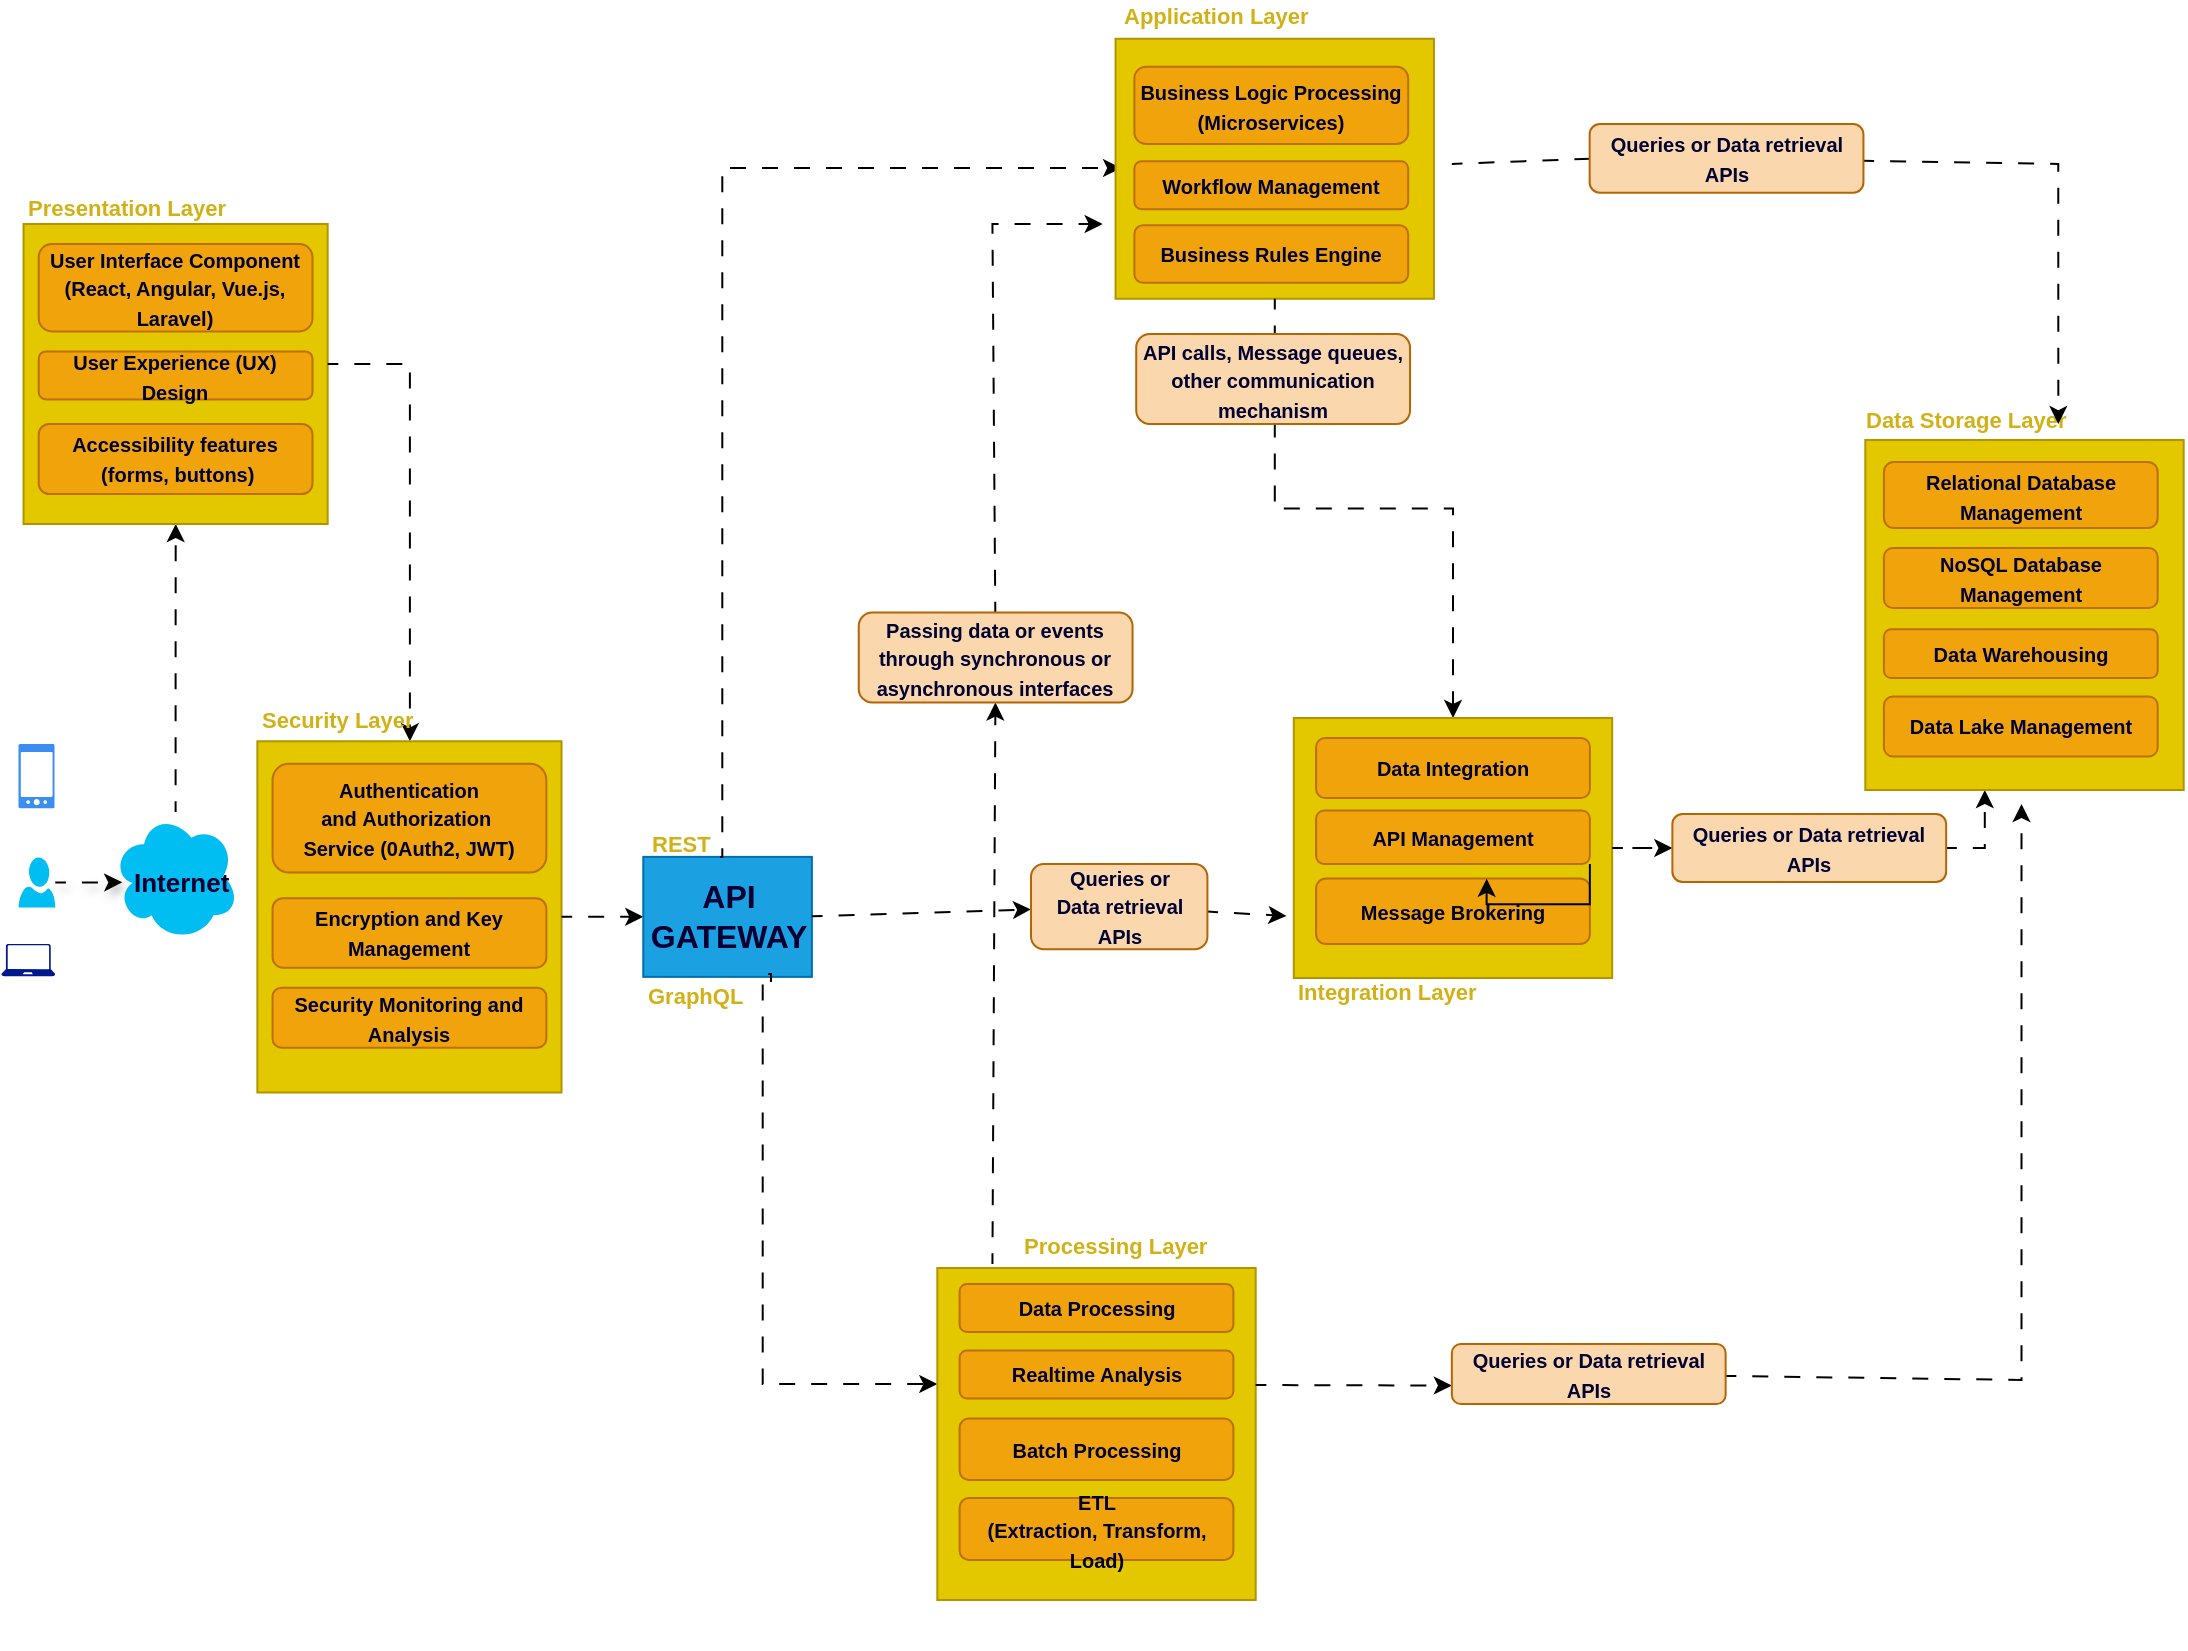 <mxfile version="24.2.0" type="github">
  <diagram name=" IMS Design" id="VsOKy8HMH-eMZyT6rsmT">
    <mxGraphModel dx="1034" dy="412" grid="1" gridSize="10" guides="1" tooltips="1" connect="1" arrows="1" fold="1" page="1" pageScale="1" pageWidth="1100" pageHeight="850" math="0" shadow="0">
      <root>
        <mxCell id="0" />
        <mxCell id="1" parent="0" />
        <mxCell id="oJ0oxciB_dJQakIOD-1f-190" value="" style="group" parent="1" vertex="1" connectable="0">
          <mxGeometry x="10.68" y="21" width="1089.32" height="822" as="geometry" />
        </mxCell>
        <mxCell id="oJ0oxciB_dJQakIOD-1f-88" value="" style="edgeStyle=orthogonalEdgeStyle;rounded=0;orthogonalLoop=1;jettySize=auto;html=1;flowAnimation=1;" parent="oJ0oxciB_dJQakIOD-1f-190" source="oJ0oxciB_dJQakIOD-1f-6" target="oJ0oxciB_dJQakIOD-1f-87" edge="1">
          <mxGeometry relative="1" as="geometry" />
        </mxCell>
        <mxCell id="oJ0oxciB_dJQakIOD-1f-6" value="" style="ellipse;shape=cloud;whiteSpace=wrap;html=1;verticalAlign=top;fillColor=#00BEF2;strokeColor=none;" parent="oJ0oxciB_dJQakIOD-1f-190" vertex="1">
          <mxGeometry x="55.423" y="404" width="63.398" height="64.5" as="geometry" />
        </mxCell>
        <mxCell id="oJ0oxciB_dJQakIOD-1f-1" value="" style="sketch=0;html=1;aspect=fixed;strokeColor=none;shadow=0;fillColor=#3B8DF1;verticalAlign=top;labelPosition=center;verticalLabelPosition=bottom;shape=mxgraph.gcp2.phone_android" parent="oJ0oxciB_dJQakIOD-1f-190" vertex="1">
          <mxGeometry x="8.563" y="370" width="18.009" height="32.159" as="geometry" />
        </mxCell>
        <mxCell id="oJ0oxciB_dJQakIOD-1f-2" value="" style="sketch=0;aspect=fixed;pointerEvents=1;shadow=0;dashed=0;html=1;strokeColor=none;labelPosition=center;verticalLabelPosition=bottom;verticalAlign=top;align=center;fillColor=#00188D;shape=mxgraph.azure.laptop" parent="oJ0oxciB_dJQakIOD-1f-190" vertex="1">
          <mxGeometry y="470" width="26.94" height="16.162" as="geometry" />
        </mxCell>
        <mxCell id="oJ0oxciB_dJQakIOD-1f-7" value="" style="edgeStyle=orthogonalEdgeStyle;rounded=0;orthogonalLoop=1;jettySize=auto;html=1;entryX=0.079;entryY=0.545;entryDx=0;entryDy=0;entryPerimeter=0;shadow=1;flowAnimation=1;" parent="oJ0oxciB_dJQakIOD-1f-190" source="oJ0oxciB_dJQakIOD-1f-3" target="oJ0oxciB_dJQakIOD-1f-6" edge="1">
          <mxGeometry relative="1" as="geometry" />
        </mxCell>
        <mxCell id="oJ0oxciB_dJQakIOD-1f-3" value="" style="verticalLabelPosition=bottom;html=1;verticalAlign=top;align=center;strokeColor=none;fillColor=#00BEF2;shape=mxgraph.azure.user;" parent="oJ0oxciB_dJQakIOD-1f-190" vertex="1">
          <mxGeometry x="8.563" y="426.75" width="18.376" height="25" as="geometry" />
        </mxCell>
        <mxCell id="oJ0oxciB_dJQakIOD-1f-90" value="" style="group" parent="oJ0oxciB_dJQakIOD-1f-190" vertex="1" connectable="0">
          <mxGeometry x="11.09" y="110" width="152.064" height="205.62" as="geometry" />
        </mxCell>
        <mxCell id="oJ0oxciB_dJQakIOD-1f-91" value="" style="group" parent="oJ0oxciB_dJQakIOD-1f-90" vertex="1" connectable="0">
          <mxGeometry width="152.064" height="150" as="geometry" />
        </mxCell>
        <mxCell id="oJ0oxciB_dJQakIOD-1f-87" value="" style="whiteSpace=wrap;html=1;verticalAlign=top;fillColor=#e3c800;strokeColor=#B09500;fontColor=#000000;" parent="oJ0oxciB_dJQakIOD-1f-91" vertex="1">
          <mxGeometry width="152.064" height="150" as="geometry" />
        </mxCell>
        <mxCell id="oJ0oxciB_dJQakIOD-1f-49" value="&lt;font size=&quot;1&quot; color=&quot;#000033&quot;&gt;&lt;b style=&quot;&quot;&gt;User Interface Component (React, Angular, Vue.js, Laravel)&lt;/b&gt;&lt;/font&gt;" style="rounded=1;whiteSpace=wrap;html=1;fillColor=#f0a30a;fontColor=#000000;strokeColor=#BD7000;" parent="oJ0oxciB_dJQakIOD-1f-91" vertex="1">
          <mxGeometry x="7.58" y="10" width="136.903" height="43.69" as="geometry" />
        </mxCell>
        <mxCell id="oJ0oxciB_dJQakIOD-1f-50" value="&lt;b style=&quot;color: rgb(0, 0, 51);&quot;&gt;&lt;font style=&quot;font-size: 10px;&quot;&gt;User Experience (UX) Design&lt;/font&gt;&lt;/b&gt;" style="rounded=1;whiteSpace=wrap;html=1;fillColor=#f0a30a;fontColor=#000000;strokeColor=#BD7000;" parent="oJ0oxciB_dJQakIOD-1f-91" vertex="1">
          <mxGeometry x="7.58" y="63.69" width="136.903" height="24" as="geometry" />
        </mxCell>
        <mxCell id="oJ0oxciB_dJQakIOD-1f-51" value="&lt;b style=&quot;color: rgb(0, 0, 51); font-size: 10px;&quot;&gt;Accessibility features&lt;br&gt;&amp;nbsp;(forms, buttons)&lt;/b&gt;" style="rounded=1;whiteSpace=wrap;html=1;fillColor=#f0a30a;fontColor=#000000;strokeColor=#BD7000;" parent="oJ0oxciB_dJQakIOD-1f-91" vertex="1">
          <mxGeometry x="7.58" y="99.94" width="136.903" height="35.06" as="geometry" />
        </mxCell>
        <mxCell id="oJ0oxciB_dJQakIOD-1f-93" value="" style="edgeStyle=orthogonalEdgeStyle;rounded=0;orthogonalLoop=1;jettySize=auto;html=1;flowAnimation=1;" parent="oJ0oxciB_dJQakIOD-1f-190" source="oJ0oxciB_dJQakIOD-1f-87" target="oJ0oxciB_dJQakIOD-1f-92" edge="1">
          <mxGeometry relative="1" as="geometry">
            <Array as="points">
              <mxPoint x="204.271" y="180" />
            </Array>
          </mxGeometry>
        </mxCell>
        <mxCell id="oJ0oxciB_dJQakIOD-1f-96" value="" style="group" parent="oJ0oxciB_dJQakIOD-1f-190" vertex="1" connectable="0">
          <mxGeometry x="128.009" y="334.25" width="152.064" height="210" as="geometry" />
        </mxCell>
        <mxCell id="oJ0oxciB_dJQakIOD-1f-92" value="" style="whiteSpace=wrap;html=1;verticalAlign=top;fillColor=#e3c800;strokeColor=#B09500;fontColor=#000000;" parent="oJ0oxciB_dJQakIOD-1f-96" vertex="1">
          <mxGeometry y="34.38" width="152.064" height="175.62" as="geometry" />
        </mxCell>
        <mxCell id="oJ0oxciB_dJQakIOD-1f-70" value="&lt;font size=&quot;1&quot; color=&quot;#000033&quot;&gt;&lt;b style=&quot;&quot;&gt;Authentication and&amp;nbsp;&lt;/b&gt;&lt;/font&gt;&lt;b style=&quot;color: rgb(0, 0, 51); font-size: x-small;&quot;&gt;Authorization&amp;nbsp; Service&lt;/b&gt;&lt;font size=&quot;1&quot; color=&quot;#000033&quot;&gt;&lt;b style=&quot;&quot;&gt;&amp;nbsp;(0Auth2, JWT)&lt;/b&gt;&lt;/font&gt;" style="rounded=1;whiteSpace=wrap;html=1;fillColor=#f0a30a;fontColor=#000000;strokeColor=#BD7000;" parent="oJ0oxciB_dJQakIOD-1f-96" vertex="1">
          <mxGeometry x="7.58" y="45.59" width="136.903" height="54.41" as="geometry" />
        </mxCell>
        <mxCell id="oJ0oxciB_dJQakIOD-1f-71" value="&lt;b style=&quot;color: rgb(0, 0, 51);&quot;&gt;&lt;font style=&quot;font-size: 10px;&quot;&gt;Encryption and Key Management&lt;/font&gt;&lt;/b&gt;" style="rounded=1;whiteSpace=wrap;html=1;fillColor=#f0a30a;fontColor=#000000;strokeColor=#BD7000;" parent="oJ0oxciB_dJQakIOD-1f-96" vertex="1">
          <mxGeometry x="7.58" y="112.84" width="136.903" height="34.75" as="geometry" />
        </mxCell>
        <mxCell id="oJ0oxciB_dJQakIOD-1f-72" value="&lt;font color=&quot;#000033&quot;&gt;&lt;span style=&quot;font-size: 10px;&quot;&gt;&lt;b&gt;Security Monitoring and Analysis&lt;/b&gt;&lt;/span&gt;&lt;/font&gt;" style="rounded=1;whiteSpace=wrap;html=1;fillColor=#f0a30a;fontColor=#000000;strokeColor=#BD7000;" parent="oJ0oxciB_dJQakIOD-1f-96" vertex="1">
          <mxGeometry x="7.58" y="157.59" width="136.903" height="30" as="geometry" />
        </mxCell>
        <mxCell id="oJ0oxciB_dJQakIOD-1f-48" value="&lt;span style=&quot;color: rgb(209, 177, 21); font-weight: 700; text-wrap: nowrap; font-size: 11px;&quot;&gt;&lt;font style=&quot;font-size: 11px;&quot;&gt;Security Layer&lt;/font&gt;&lt;/span&gt;&lt;div style=&quot;color: rgb(209, 177, 21); font-weight: 700; text-wrap: nowrap; font-size: 11px;&quot;&gt;&lt;br&gt;&lt;/div&gt;" style="text;html=1;align=left;verticalAlign=middle;whiteSpace=wrap;rounded=0;" parent="oJ0oxciB_dJQakIOD-1f-96" vertex="1">
          <mxGeometry x="0.459" y="15" width="82.693" height="30" as="geometry" />
        </mxCell>
        <mxCell id="oJ0oxciB_dJQakIOD-1f-123" value="" style="edgeStyle=orthogonalEdgeStyle;rounded=0;orthogonalLoop=1;jettySize=auto;html=1;flowAnimation=1;" parent="oJ0oxciB_dJQakIOD-1f-190" source="oJ0oxciB_dJQakIOD-1f-92" target="oJ0oxciB_dJQakIOD-1f-122" edge="1">
          <mxGeometry relative="1" as="geometry" />
        </mxCell>
        <mxCell id="oJ0oxciB_dJQakIOD-1f-125" value="" style="group" parent="oJ0oxciB_dJQakIOD-1f-190" vertex="1" connectable="0">
          <mxGeometry x="320.961" y="426.44" width="84.301" height="60" as="geometry" />
        </mxCell>
        <mxCell id="oJ0oxciB_dJQakIOD-1f-122" value="" style="whiteSpace=wrap;html=1;verticalAlign=top;fillColor=#1ba1e2;strokeColor=#006EAF;fontColor=#ffffff;" parent="oJ0oxciB_dJQakIOD-1f-125" vertex="1">
          <mxGeometry width="84.301" height="60" as="geometry" />
        </mxCell>
        <mxCell id="oJ0oxciB_dJQakIOD-1f-124" value="&lt;div style=&quot;font-weight: 700; text-wrap: nowrap; font-size: 16px;&quot;&gt;&lt;font style=&quot;font-size: 16px;&quot; color=&quot;#000033&quot;&gt;API &lt;br&gt;GATEWAY&lt;/font&gt;&lt;/div&gt;" style="text;html=1;align=center;verticalAlign=middle;whiteSpace=wrap;rounded=0;container=0;" parent="oJ0oxciB_dJQakIOD-1f-125" vertex="1">
          <mxGeometry x="1.608" y="15" width="82.693" height="30" as="geometry" />
        </mxCell>
        <mxCell id="oJ0oxciB_dJQakIOD-1f-127" value="&lt;div style=&quot;color: rgb(209, 177, 21); text-wrap: nowrap; font-size: 11px;&quot;&gt;&lt;b&gt;REST&lt;/b&gt;&lt;/div&gt;" style="text;html=1;align=left;verticalAlign=middle;whiteSpace=wrap;rounded=0;container=0;" parent="oJ0oxciB_dJQakIOD-1f-190" vertex="1">
          <mxGeometry x="323.717" y="410" width="36.753" height="19" as="geometry" />
        </mxCell>
        <mxCell id="oJ0oxciB_dJQakIOD-1f-128" value="&lt;div style=&quot;color: rgb(209, 177, 21); font-weight: 700; text-wrap: nowrap; font-size: 11px;&quot;&gt;GraphQL&lt;/div&gt;" style="text;html=1;align=left;verticalAlign=middle;whiteSpace=wrap;rounded=0;container=0;" parent="oJ0oxciB_dJQakIOD-1f-190" vertex="1">
          <mxGeometry x="320.961" y="488" width="55.129" height="16" as="geometry" />
        </mxCell>
        <mxCell id="oJ0oxciB_dJQakIOD-1f-130" value="&lt;div style=&quot;text-wrap: nowrap; font-size: 13px;&quot;&gt;Internet&lt;/div&gt;" style="text;html=1;align=left;verticalAlign=middle;whiteSpace=wrap;rounded=0;container=0;fontColor=#000033;fontStyle=1;fontSize=13;" parent="oJ0oxciB_dJQakIOD-1f-190" vertex="1">
          <mxGeometry x="64.611" y="429" width="55.129" height="20" as="geometry" />
        </mxCell>
        <mxCell id="oJ0oxciB_dJQakIOD-1f-132" value="" style="edgeStyle=orthogonalEdgeStyle;rounded=0;orthogonalLoop=1;jettySize=auto;html=1;exitX=0.75;exitY=0;exitDx=0;exitDy=0;flowAnimation=1;" parent="oJ0oxciB_dJQakIOD-1f-190" edge="1">
          <mxGeometry relative="1" as="geometry">
            <mxPoint x="359.379" y="426.44" as="sourcePoint" />
            <mxPoint x="559.853" y="82" as="targetPoint" />
            <Array as="points">
              <mxPoint x="360.47" y="426" />
              <mxPoint x="360.47" y="82" />
            </Array>
          </mxGeometry>
        </mxCell>
        <mxCell id="oJ0oxciB_dJQakIOD-1f-137" value="" style="group" parent="oJ0oxciB_dJQakIOD-1f-190" vertex="1" connectable="0">
          <mxGeometry x="535.963" width="159.185" height="147.38" as="geometry" />
        </mxCell>
        <mxCell id="oJ0oxciB_dJQakIOD-1f-131" value="" style="whiteSpace=wrap;html=1;fillColor=#e3c800;fontColor=#000000;strokeColor=#B09500;" parent="oJ0oxciB_dJQakIOD-1f-137" vertex="1">
          <mxGeometry x="21.133" y="17.38" width="159.185" height="130" as="geometry" />
        </mxCell>
        <mxCell id="oJ0oxciB_dJQakIOD-1f-133" value="&lt;span style=&quot;color: rgb(209, 177, 21); font-weight: 700; text-wrap: nowrap; font-size: 11px;&quot;&gt;&lt;font style=&quot;font-size: 11px;&quot;&gt;Application Layer&lt;/font&gt;&lt;/span&gt;&lt;div style=&quot;color: rgb(209, 177, 21); font-weight: 700; text-wrap: nowrap; font-size: 11px;&quot;&gt;&lt;br&gt;&lt;/div&gt;" style="text;html=1;align=left;verticalAlign=middle;whiteSpace=wrap;rounded=0;container=0;" parent="oJ0oxciB_dJQakIOD-1f-137" vertex="1">
          <mxGeometry x="23.2" width="91.882" height="24.38" as="geometry" />
        </mxCell>
        <mxCell id="oJ0oxciB_dJQakIOD-1f-134" value="&lt;font size=&quot;1&quot; color=&quot;#000033&quot;&gt;&lt;b style=&quot;&quot;&gt;Business Logic Processing&lt;br&gt;(Microservices)&lt;/b&gt;&lt;/font&gt;" style="rounded=1;whiteSpace=wrap;html=1;fillColor=#f0a30a;fontColor=#000000;strokeColor=#BD7000;container=0;" parent="oJ0oxciB_dJQakIOD-1f-137" vertex="1">
          <mxGeometry x="30.551" y="31.38" width="136.903" height="38.62" as="geometry" />
        </mxCell>
        <mxCell id="oJ0oxciB_dJQakIOD-1f-135" value="&lt;font size=&quot;1&quot; color=&quot;#000033&quot;&gt;&lt;b style=&quot;&quot;&gt;Workflow Management&lt;/b&gt;&lt;/font&gt;" style="rounded=1;whiteSpace=wrap;html=1;fillColor=#f0a30a;fontColor=#000000;strokeColor=#BD7000;container=0;" parent="oJ0oxciB_dJQakIOD-1f-137" vertex="1">
          <mxGeometry x="30.551" y="78.63" width="136.903" height="24" as="geometry" />
        </mxCell>
        <mxCell id="oJ0oxciB_dJQakIOD-1f-136" value="&lt;b style=&quot;color: rgb(0, 0, 51);&quot;&gt;&lt;font style=&quot;font-size: 10px;&quot;&gt;Business Rules Engine&lt;/font&gt;&lt;/b&gt;" style="rounded=1;whiteSpace=wrap;html=1;fillColor=#f0a30a;fontColor=#000000;strokeColor=#BD7000;container=0;" parent="oJ0oxciB_dJQakIOD-1f-137" vertex="1">
          <mxGeometry x="30.551" y="110.63" width="136.903" height="28.75" as="geometry" />
        </mxCell>
        <mxCell id="oJ0oxciB_dJQakIOD-1f-139" value="" style="edgeStyle=orthogonalEdgeStyle;rounded=0;orthogonalLoop=1;jettySize=auto;html=1;flowAnimation=1;" parent="oJ0oxciB_dJQakIOD-1f-190" source="oJ0oxciB_dJQakIOD-1f-131" target="oJ0oxciB_dJQakIOD-1f-138" edge="1">
          <mxGeometry relative="1" as="geometry" />
        </mxCell>
        <mxCell id="oJ0oxciB_dJQakIOD-1f-146" value="" style="edgeStyle=orthogonalEdgeStyle;rounded=0;orthogonalLoop=1;jettySize=auto;html=1;exitX=1.158;exitY=0.059;exitDx=0;exitDy=0;exitPerimeter=0;flowAnimation=1;" parent="oJ0oxciB_dJQakIOD-1f-190" source="oJ0oxciB_dJQakIOD-1f-128" edge="1">
          <mxGeometry relative="1" as="geometry">
            <mxPoint x="366.901" y="530" as="sourcePoint" />
            <mxPoint x="467.971" y="690" as="targetPoint" />
            <Array as="points">
              <mxPoint x="380.684" y="485" />
              <mxPoint x="380.684" y="690" />
            </Array>
          </mxGeometry>
        </mxCell>
        <mxCell id="oJ0oxciB_dJQakIOD-1f-152" value="" style="group" parent="oJ0oxciB_dJQakIOD-1f-190" vertex="1" connectable="0">
          <mxGeometry x="646.221" y="357" width="159.185" height="152" as="geometry" />
        </mxCell>
        <mxCell id="oJ0oxciB_dJQakIOD-1f-138" value="" style="whiteSpace=wrap;html=1;fillColor=#e3c800;fontColor=#000000;strokeColor=#B09500;" parent="oJ0oxciB_dJQakIOD-1f-152" vertex="1">
          <mxGeometry width="159.185" height="130" as="geometry" />
        </mxCell>
        <mxCell id="oJ0oxciB_dJQakIOD-1f-140" value="&lt;div style=&quot;color: rgb(209, 177, 21); font-weight: 700; text-wrap: nowrap; font-size: 11px;&quot;&gt;Integration Layer&lt;/div&gt;" style="text;html=1;align=left;verticalAlign=middle;whiteSpace=wrap;rounded=0;container=0;" parent="oJ0oxciB_dJQakIOD-1f-152" vertex="1">
          <mxGeometry y="122" width="82.693" height="30" as="geometry" />
        </mxCell>
        <mxCell id="oJ0oxciB_dJQakIOD-1f-141" value="&lt;font size=&quot;1&quot; color=&quot;#000033&quot;&gt;&lt;b style=&quot;&quot;&gt;Data Integration&lt;/b&gt;&lt;/font&gt;" style="rounded=1;whiteSpace=wrap;html=1;fillColor=#f0a30a;fontColor=#000000;strokeColor=#BD7000;container=0;" parent="oJ0oxciB_dJQakIOD-1f-152" vertex="1">
          <mxGeometry x="11.145" y="10" width="136.903" height="30" as="geometry" />
        </mxCell>
        <mxCell id="oJ0oxciB_dJQakIOD-1f-142" value="&lt;font size=&quot;1&quot; color=&quot;#000033&quot;&gt;&lt;b style=&quot;&quot;&gt;API Management&lt;/b&gt;&lt;/font&gt;" style="rounded=1;whiteSpace=wrap;html=1;fillColor=#f0a30a;fontColor=#000000;strokeColor=#BD7000;container=0;" parent="oJ0oxciB_dJQakIOD-1f-152" vertex="1">
          <mxGeometry x="11.145" y="46.25" width="136.903" height="26.75" as="geometry" />
        </mxCell>
        <mxCell id="oJ0oxciB_dJQakIOD-1f-143" value="&lt;b style=&quot;color: rgb(0, 0, 51);&quot;&gt;&lt;font style=&quot;font-size: 10px;&quot;&gt;Message Brokering&lt;/font&gt;&lt;/b&gt;" style="rounded=1;whiteSpace=wrap;html=1;fillColor=#f0a30a;fontColor=#000000;strokeColor=#BD7000;container=0;" parent="oJ0oxciB_dJQakIOD-1f-152" vertex="1">
          <mxGeometry x="11.145" y="80.25" width="136.903" height="32.75" as="geometry" />
        </mxCell>
        <mxCell id="oJ0oxciB_dJQakIOD-1f-181" style="edgeStyle=orthogonalEdgeStyle;rounded=0;orthogonalLoop=1;jettySize=auto;html=1;exitX=1;exitY=1;exitDx=0;exitDy=0;entryX=0.623;entryY=0.005;entryDx=0;entryDy=0;entryPerimeter=0;" parent="oJ0oxciB_dJQakIOD-1f-152" source="oJ0oxciB_dJQakIOD-1f-142" target="oJ0oxciB_dJQakIOD-1f-143" edge="1">
          <mxGeometry relative="1" as="geometry" />
        </mxCell>
        <mxCell id="oJ0oxciB_dJQakIOD-1f-153" value="" style="group" parent="oJ0oxciB_dJQakIOD-1f-190" vertex="1" connectable="0">
          <mxGeometry x="467.98" y="632" width="159.185" height="190" as="geometry" />
        </mxCell>
        <mxCell id="oJ0oxciB_dJQakIOD-1f-144" value="" style="whiteSpace=wrap;html=1;fillColor=#e3c800;fontColor=#000000;strokeColor=#B09500;" parent="oJ0oxciB_dJQakIOD-1f-153" vertex="1">
          <mxGeometry width="159.185" height="166" as="geometry" />
        </mxCell>
        <mxCell id="oJ0oxciB_dJQakIOD-1f-148" value="&lt;font size=&quot;1&quot; color=&quot;#000033&quot;&gt;&lt;b style=&quot;&quot;&gt;Data Processing&lt;/b&gt;&lt;/font&gt;" style="rounded=1;whiteSpace=wrap;html=1;fillColor=#f0a30a;fontColor=#000000;strokeColor=#BD7000;container=0;" parent="oJ0oxciB_dJQakIOD-1f-153" vertex="1">
          <mxGeometry x="11.145" y="8" width="136.903" height="24" as="geometry" />
        </mxCell>
        <mxCell id="oJ0oxciB_dJQakIOD-1f-149" value="&lt;font size=&quot;1&quot; color=&quot;#000033&quot;&gt;&lt;b style=&quot;&quot;&gt;Realtime Analysis&lt;/b&gt;&lt;/font&gt;" style="rounded=1;whiteSpace=wrap;html=1;fillColor=#f0a30a;fontColor=#000000;strokeColor=#BD7000;container=0;" parent="oJ0oxciB_dJQakIOD-1f-153" vertex="1">
          <mxGeometry x="11.145" y="41.25" width="136.903" height="24" as="geometry" />
        </mxCell>
        <mxCell id="oJ0oxciB_dJQakIOD-1f-150" value="&lt;b style=&quot;color: rgb(0, 0, 51);&quot;&gt;&lt;font style=&quot;font-size: 10px;&quot;&gt;Batch Processing&lt;/font&gt;&lt;/b&gt;" style="rounded=1;whiteSpace=wrap;html=1;fillColor=#f0a30a;fontColor=#000000;strokeColor=#BD7000;container=0;" parent="oJ0oxciB_dJQakIOD-1f-153" vertex="1">
          <mxGeometry x="11.145" y="75.25" width="136.903" height="30.75" as="geometry" />
        </mxCell>
        <mxCell id="oJ0oxciB_dJQakIOD-1f-151" value="&lt;font color=&quot;#000033&quot;&gt;&lt;span style=&quot;font-size: 10px;&quot;&gt;&lt;b&gt;ETL &lt;br&gt;(Extraction, Transform, Load)&lt;/b&gt;&lt;/span&gt;&lt;/font&gt;" style="rounded=1;whiteSpace=wrap;html=1;fillColor=#f0a30a;fontColor=#000000;strokeColor=#BD7000;container=0;" parent="oJ0oxciB_dJQakIOD-1f-153" vertex="1">
          <mxGeometry x="11.145" y="115" width="136.903" height="31" as="geometry" />
        </mxCell>
        <mxCell id="oJ0oxciB_dJQakIOD-1f-155" value="" style="edgeStyle=orthogonalEdgeStyle;rounded=0;orthogonalLoop=1;jettySize=auto;html=1;flowAnimation=1;" parent="oJ0oxciB_dJQakIOD-1f-190" source="oJ0oxciB_dJQakIOD-1f-176" target="oJ0oxciB_dJQakIOD-1f-154" edge="1">
          <mxGeometry relative="1" as="geometry">
            <Array as="points">
              <mxPoint x="991.696" y="422" />
            </Array>
          </mxGeometry>
        </mxCell>
        <mxCell id="oJ0oxciB_dJQakIOD-1f-162" value="" style="group" parent="oJ0oxciB_dJQakIOD-1f-190" vertex="1" connectable="0">
          <mxGeometry x="930.135" y="199" width="159.185" height="193" as="geometry" />
        </mxCell>
        <mxCell id="oJ0oxciB_dJQakIOD-1f-107" value="&lt;span style=&quot;color: rgb(209, 177, 21); font-weight: 700; text-wrap: nowrap; font-size: 11px;&quot;&gt;&lt;font style=&quot;font-size: 11px;&quot;&gt;Data Storage Layer&lt;/font&gt;&lt;/span&gt;&lt;div style=&quot;color: rgb(209, 177, 21); font-weight: 700; text-wrap: nowrap; font-size: 11px;&quot;&gt;&lt;br&gt;&lt;/div&gt;" style="text;html=1;align=left;verticalAlign=middle;whiteSpace=wrap;rounded=0;container=0;" parent="oJ0oxciB_dJQakIOD-1f-162" vertex="1">
          <mxGeometry width="110.258" height="30" as="geometry" />
        </mxCell>
        <mxCell id="oJ0oxciB_dJQakIOD-1f-154" value="" style="whiteSpace=wrap;html=1;fillColor=#e3c800;fontColor=#000000;strokeColor=#B09500;" parent="oJ0oxciB_dJQakIOD-1f-162" vertex="1">
          <mxGeometry x="1.838" y="19" width="159.185" height="175" as="geometry" />
        </mxCell>
        <mxCell id="oJ0oxciB_dJQakIOD-1f-157" value="&lt;font size=&quot;1&quot; color=&quot;#000033&quot;&gt;&lt;b style=&quot;&quot;&gt;Relational Database Management&lt;/b&gt;&lt;/font&gt;" style="rounded=1;whiteSpace=wrap;html=1;fillColor=#f0a30a;fontColor=#000000;strokeColor=#BD7000;container=0;" parent="oJ0oxciB_dJQakIOD-1f-162" vertex="1">
          <mxGeometry x="11.136" y="30" width="136.903" height="33" as="geometry" />
        </mxCell>
        <mxCell id="oJ0oxciB_dJQakIOD-1f-158" value="&lt;b style=&quot;color: rgb(0, 0, 51); font-size: x-small;&quot;&gt;NoSQL Database Management&lt;/b&gt;" style="rounded=1;whiteSpace=wrap;html=1;fillColor=#f0a30a;fontColor=#000000;strokeColor=#BD7000;container=0;" parent="oJ0oxciB_dJQakIOD-1f-162" vertex="1">
          <mxGeometry x="11.136" y="73" width="136.903" height="30" as="geometry" />
        </mxCell>
        <mxCell id="oJ0oxciB_dJQakIOD-1f-159" value="&lt;b style=&quot;color: rgb(0, 0, 51);&quot;&gt;&lt;font style=&quot;font-size: 10px;&quot;&gt;Data Warehousing&lt;/font&gt;&lt;/b&gt;" style="rounded=1;whiteSpace=wrap;html=1;fillColor=#f0a30a;fontColor=#000000;strokeColor=#BD7000;container=0;" parent="oJ0oxciB_dJQakIOD-1f-162" vertex="1">
          <mxGeometry x="11.136" y="113.62" width="136.903" height="24.38" as="geometry" />
        </mxCell>
        <mxCell id="oJ0oxciB_dJQakIOD-1f-160" value="&lt;font color=&quot;#000033&quot;&gt;&lt;span style=&quot;font-size: 10px;&quot;&gt;&lt;b&gt;Data Lake Management&lt;/b&gt;&lt;/span&gt;&lt;/font&gt;" style="rounded=1;whiteSpace=wrap;html=1;fillColor=#f0a30a;fontColor=#000000;strokeColor=#BD7000;container=0;" parent="oJ0oxciB_dJQakIOD-1f-162" vertex="1">
          <mxGeometry x="11.136" y="147.25" width="136.903" height="30" as="geometry" />
        </mxCell>
        <mxCell id="oJ0oxciB_dJQakIOD-1f-163" value="" style="edgeStyle=none;orthogonalLoop=1;jettySize=auto;html=1;rounded=0;flowAnimation=1;" parent="oJ0oxciB_dJQakIOD-1f-190" source="oJ0oxciB_dJQakIOD-1f-103" edge="1">
          <mxGeometry width="80" relative="1" as="geometry">
            <mxPoint x="627.165" y="598.5" as="sourcePoint" />
            <mxPoint x="1010.072" y="400" as="targetPoint" />
            <Array as="points">
              <mxPoint x="1010.072" y="688" />
            </Array>
          </mxGeometry>
        </mxCell>
        <mxCell id="oJ0oxciB_dJQakIOD-1f-164" value="" style="edgeStyle=none;orthogonalLoop=1;jettySize=auto;html=1;rounded=0;entryX=0.892;entryY=0.367;entryDx=0;entryDy=0;entryPerimeter=0;flowAnimation=1;" parent="oJ0oxciB_dJQakIOD-1f-190" source="oJ0oxciB_dJQakIOD-1f-178" target="oJ0oxciB_dJQakIOD-1f-107" edge="1">
          <mxGeometry width="80" relative="1" as="geometry">
            <mxPoint x="725.239" y="80" as="sourcePoint" />
            <mxPoint x="829.304" y="80" as="targetPoint" />
            <Array as="points">
              <mxPoint x="1028.448" y="80" />
            </Array>
          </mxGeometry>
        </mxCell>
        <mxCell id="oJ0oxciB_dJQakIOD-1f-147" value="&lt;div style=&quot;color: rgb(209, 177, 21); font-weight: 700; text-wrap: nowrap; font-size: 11px;&quot;&gt;Processing Layer&lt;/div&gt;" style="text;html=1;align=left;verticalAlign=middle;whiteSpace=wrap;rounded=0;container=0;" parent="oJ0oxciB_dJQakIOD-1f-190" vertex="1">
          <mxGeometry x="509.327" y="606" width="82.693" height="30" as="geometry" />
        </mxCell>
        <mxCell id="oJ0oxciB_dJQakIOD-1f-89" value="&lt;div style=&quot;color: rgb(209, 177, 21); font-weight: 700; text-wrap: nowrap; font-size: 11px;&quot;&gt;Presentation Layer&lt;div&gt;&lt;br&gt;&lt;/div&gt;&lt;/div&gt;" style="text;html=1;align=left;verticalAlign=middle;whiteSpace=wrap;rounded=0;" parent="oJ0oxciB_dJQakIOD-1f-190" vertex="1">
          <mxGeometry x="11.09" y="94" width="91.882" height="30" as="geometry" />
        </mxCell>
        <mxCell id="oJ0oxciB_dJQakIOD-1f-171" value="" style="edgeStyle=none;orthogonalLoop=1;jettySize=auto;html=1;rounded=0;flowAnimation=1;" parent="oJ0oxciB_dJQakIOD-1f-190" edge="1">
          <mxGeometry width="80" relative="1" as="geometry">
            <mxPoint x="627.165" y="690.5" as="sourcePoint" />
            <mxPoint x="725.239" y="690.794" as="targetPoint" />
            <Array as="points" />
          </mxGeometry>
        </mxCell>
        <mxCell id="oJ0oxciB_dJQakIOD-1f-103" value="&lt;font size=&quot;1&quot; color=&quot;#000033&quot;&gt;&lt;b style=&quot;&quot;&gt;Queries or Data retrieval APIs&lt;/b&gt;&lt;/font&gt;" style="rounded=1;whiteSpace=wrap;html=1;fillColor=#fad7ac;strokeColor=#b46504;container=0;" parent="oJ0oxciB_dJQakIOD-1f-190" vertex="1">
          <mxGeometry x="725.24" y="670" width="136.9" height="30" as="geometry" />
        </mxCell>
        <mxCell id="oJ0oxciB_dJQakIOD-1f-172" value="&lt;font size=&quot;1&quot; color=&quot;#000033&quot;&gt;&lt;b style=&quot;&quot;&gt;API calls, Message queues, other communication mechanism&lt;/b&gt;&lt;/font&gt;" style="rounded=1;whiteSpace=wrap;html=1;fillColor=#fad7ac;strokeColor=#b46504;container=0;" parent="oJ0oxciB_dJQakIOD-1f-190" vertex="1">
          <mxGeometry x="567.433" y="165" width="136.903" height="45" as="geometry" />
        </mxCell>
        <mxCell id="oJ0oxciB_dJQakIOD-1f-177" value="" style="edgeStyle=orthogonalEdgeStyle;rounded=0;orthogonalLoop=1;jettySize=auto;html=1;flowAnimation=1;" parent="oJ0oxciB_dJQakIOD-1f-190" source="oJ0oxciB_dJQakIOD-1f-138" target="oJ0oxciB_dJQakIOD-1f-176" edge="1">
          <mxGeometry relative="1" as="geometry">
            <mxPoint x="716.051" y="305" as="sourcePoint" />
            <mxPoint x="931.054" y="304" as="targetPoint" />
          </mxGeometry>
        </mxCell>
        <mxCell id="oJ0oxciB_dJQakIOD-1f-176" value="&lt;font size=&quot;1&quot; color=&quot;#000033&quot;&gt;&lt;b style=&quot;&quot;&gt;Queries or Data retrieval APIs&lt;/b&gt;&lt;/font&gt;" style="rounded=1;whiteSpace=wrap;html=1;fillColor=#fad7ac;strokeColor=#b46504;container=0;" parent="oJ0oxciB_dJQakIOD-1f-190" vertex="1">
          <mxGeometry x="835.5" y="405" width="136.9" height="34" as="geometry" />
        </mxCell>
        <mxCell id="oJ0oxciB_dJQakIOD-1f-179" value="" style="edgeStyle=none;orthogonalLoop=1;jettySize=auto;html=1;rounded=0;entryX=0.892;entryY=0.367;entryDx=0;entryDy=0;entryPerimeter=0;flowAnimation=1;" parent="oJ0oxciB_dJQakIOD-1f-190" target="oJ0oxciB_dJQakIOD-1f-178" edge="1">
          <mxGeometry width="80" relative="1" as="geometry">
            <mxPoint x="725.239" y="80" as="sourcePoint" />
            <mxPoint x="1028.448" y="210" as="targetPoint" />
            <Array as="points" />
          </mxGeometry>
        </mxCell>
        <mxCell id="oJ0oxciB_dJQakIOD-1f-178" value="&lt;font size=&quot;1&quot; color=&quot;#000033&quot;&gt;&lt;b style=&quot;&quot;&gt;Queries or Data retrieval APIs&lt;/b&gt;&lt;/font&gt;" style="rounded=1;whiteSpace=wrap;html=1;fillColor=#fad7ac;strokeColor=#b46504;container=0;" parent="oJ0oxciB_dJQakIOD-1f-190" vertex="1">
          <mxGeometry x="794.15" y="60" width="136.9" height="34.38" as="geometry" />
        </mxCell>
        <mxCell id="oJ0oxciB_dJQakIOD-1f-182" value="" style="edgeStyle=none;orthogonalLoop=1;jettySize=auto;html=1;rounded=0;flowAnimation=1;" parent="oJ0oxciB_dJQakIOD-1f-190" source="oJ0oxciB_dJQakIOD-1f-187" edge="1">
          <mxGeometry width="80" relative="1" as="geometry">
            <mxPoint x="405.262" y="456.15" as="sourcePoint" />
            <mxPoint x="642.546" y="456" as="targetPoint" />
            <Array as="points" />
          </mxGeometry>
        </mxCell>
        <mxCell id="oJ0oxciB_dJQakIOD-1f-186" value="" style="edgeStyle=none;orthogonalLoop=1;jettySize=auto;html=1;rounded=0;flowAnimation=1;" parent="oJ0oxciB_dJQakIOD-1f-190" source="oJ0oxciB_dJQakIOD-1f-184" edge="1">
          <mxGeometry width="80" relative="1" as="geometry">
            <mxPoint x="495.536" y="630" as="sourcePoint" />
            <mxPoint x="550.664" y="110" as="targetPoint" />
            <Array as="points">
              <mxPoint x="495.536" y="110" />
            </Array>
          </mxGeometry>
        </mxCell>
        <mxCell id="oJ0oxciB_dJQakIOD-1f-188" value="" style="edgeStyle=none;orthogonalLoop=1;jettySize=auto;html=1;rounded=0;flowAnimation=1;" parent="oJ0oxciB_dJQakIOD-1f-190" target="oJ0oxciB_dJQakIOD-1f-187" edge="1">
          <mxGeometry width="80" relative="1" as="geometry">
            <mxPoint x="405.262" y="456.15" as="sourcePoint" />
            <mxPoint x="642.546" y="456" as="targetPoint" />
            <Array as="points" />
          </mxGeometry>
        </mxCell>
        <mxCell id="oJ0oxciB_dJQakIOD-1f-187" value="&lt;font size=&quot;1&quot; color=&quot;#000033&quot;&gt;&lt;b style=&quot;&quot;&gt;Queries or &lt;br&gt;Data retrieval APIs&lt;/b&gt;&lt;/font&gt;" style="rounded=1;whiteSpace=wrap;html=1;fillColor=#fad7ac;strokeColor=#b46504;container=0;" parent="oJ0oxciB_dJQakIOD-1f-190" vertex="1">
          <mxGeometry x="514.82" y="430" width="88.21" height="42.63" as="geometry" />
        </mxCell>
        <mxCell id="oJ0oxciB_dJQakIOD-1f-189" value="" style="edgeStyle=none;orthogonalLoop=1;jettySize=auto;html=1;rounded=0;flowAnimation=1;" parent="oJ0oxciB_dJQakIOD-1f-190" target="oJ0oxciB_dJQakIOD-1f-184" edge="1">
          <mxGeometry width="80" relative="1" as="geometry">
            <mxPoint x="495.536" y="630" as="sourcePoint" />
            <mxPoint x="550.664" y="110" as="targetPoint" />
            <Array as="points" />
          </mxGeometry>
        </mxCell>
        <mxCell id="oJ0oxciB_dJQakIOD-1f-184" value="&lt;font size=&quot;1&quot; color=&quot;#000033&quot;&gt;&lt;b style=&quot;&quot;&gt;Passing data or events through synchronous or asynchronous interfaces&lt;/b&gt;&lt;/font&gt;" style="rounded=1;whiteSpace=wrap;html=1;fillColor=#fad7ac;strokeColor=#b46504;container=0;" parent="oJ0oxciB_dJQakIOD-1f-190" vertex="1">
          <mxGeometry x="428.692" y="304.25" width="136.903" height="45" as="geometry" />
        </mxCell>
      </root>
    </mxGraphModel>
  </diagram>
</mxfile>
